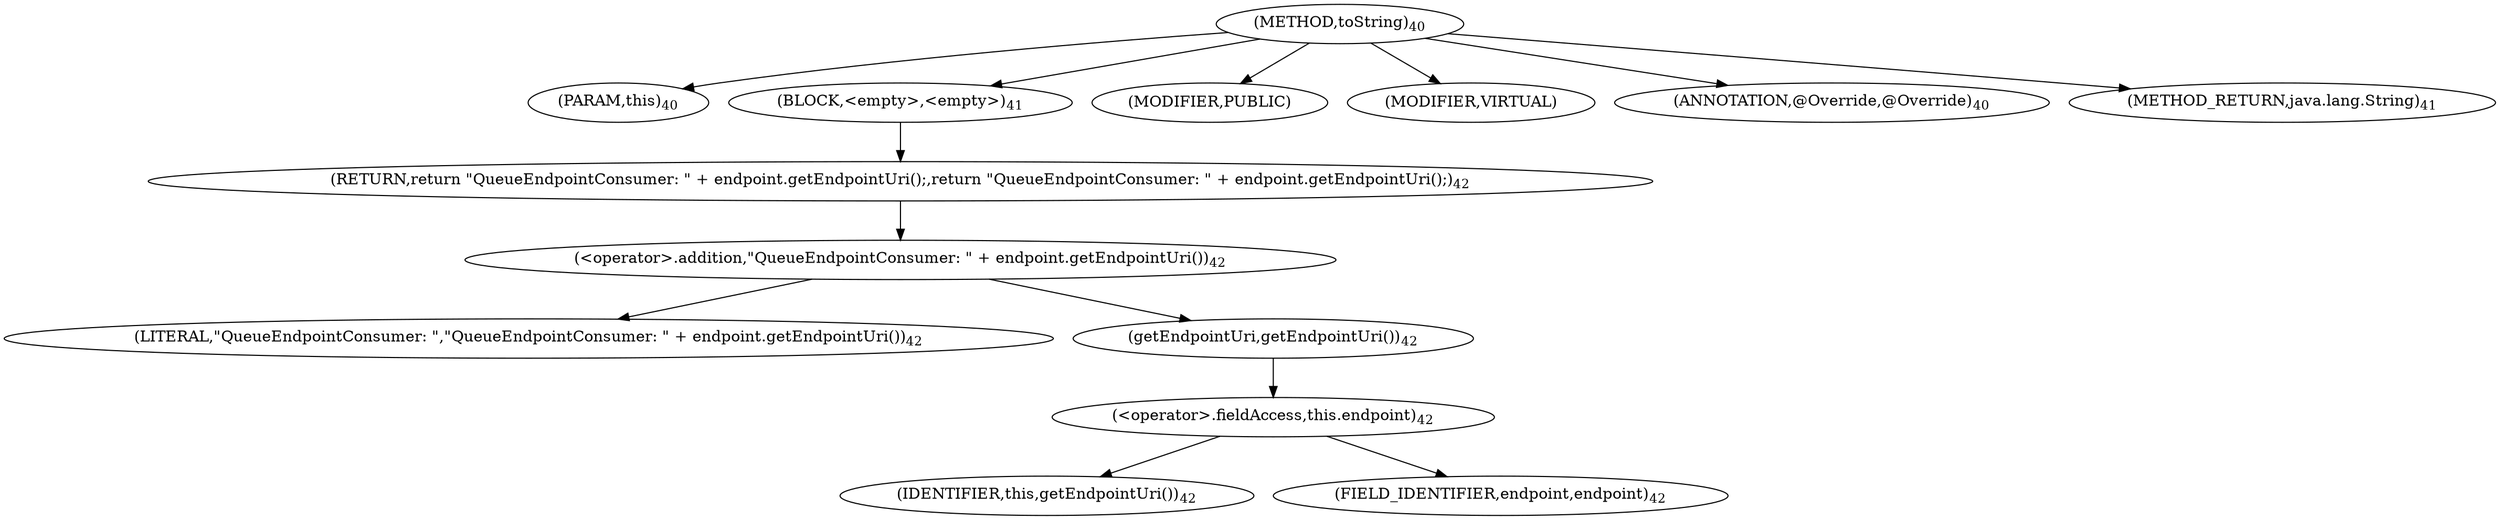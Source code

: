 digraph "toString" {  
"38" [label = <(METHOD,toString)<SUB>40</SUB>> ]
"39" [label = <(PARAM,this)<SUB>40</SUB>> ]
"40" [label = <(BLOCK,&lt;empty&gt;,&lt;empty&gt;)<SUB>41</SUB>> ]
"41" [label = <(RETURN,return &quot;QueueEndpointConsumer: &quot; + endpoint.getEndpointUri();,return &quot;QueueEndpointConsumer: &quot; + endpoint.getEndpointUri();)<SUB>42</SUB>> ]
"42" [label = <(&lt;operator&gt;.addition,&quot;QueueEndpointConsumer: &quot; + endpoint.getEndpointUri())<SUB>42</SUB>> ]
"43" [label = <(LITERAL,&quot;QueueEndpointConsumer: &quot;,&quot;QueueEndpointConsumer: &quot; + endpoint.getEndpointUri())<SUB>42</SUB>> ]
"44" [label = <(getEndpointUri,getEndpointUri())<SUB>42</SUB>> ]
"45" [label = <(&lt;operator&gt;.fieldAccess,this.endpoint)<SUB>42</SUB>> ]
"46" [label = <(IDENTIFIER,this,getEndpointUri())<SUB>42</SUB>> ]
"47" [label = <(FIELD_IDENTIFIER,endpoint,endpoint)<SUB>42</SUB>> ]
"48" [label = <(MODIFIER,PUBLIC)> ]
"49" [label = <(MODIFIER,VIRTUAL)> ]
"50" [label = <(ANNOTATION,@Override,@Override)<SUB>40</SUB>> ]
"51" [label = <(METHOD_RETURN,java.lang.String)<SUB>41</SUB>> ]
  "38" -> "39" 
  "38" -> "40" 
  "38" -> "48" 
  "38" -> "49" 
  "38" -> "50" 
  "38" -> "51" 
  "40" -> "41" 
  "41" -> "42" 
  "42" -> "43" 
  "42" -> "44" 
  "44" -> "45" 
  "45" -> "46" 
  "45" -> "47" 
}
